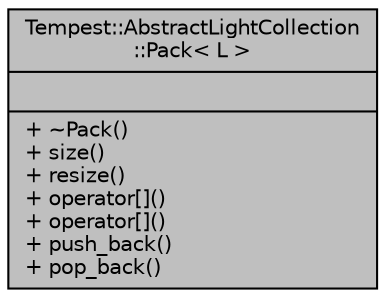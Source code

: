digraph "Tempest::AbstractLightCollection::Pack&lt; L &gt;"
{
  edge [fontname="Helvetica",fontsize="10",labelfontname="Helvetica",labelfontsize="10"];
  node [fontname="Helvetica",fontsize="10",shape=record];
  Node2 [label="{Tempest::AbstractLightCollection\l::Pack\< L \>\n||+ ~Pack()\l+ size()\l+ resize()\l+ operator[]()\l+ operator[]()\l+ push_back()\l+ pop_back()\l}",height=0.2,width=0.4,color="black", fillcolor="grey75", style="filled", fontcolor="black"];
}
